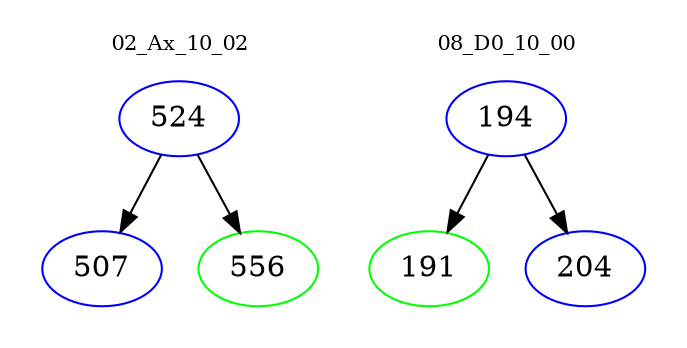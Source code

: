 digraph{
subgraph cluster_0 {
color = white
label = "02_Ax_10_02";
fontsize=10;
T0_524 [label="524", color="blue"]
T0_524 -> T0_507 [color="black"]
T0_507 [label="507", color="blue"]
T0_524 -> T0_556 [color="black"]
T0_556 [label="556", color="green"]
}
subgraph cluster_1 {
color = white
label = "08_D0_10_00";
fontsize=10;
T1_194 [label="194", color="blue"]
T1_194 -> T1_191 [color="black"]
T1_191 [label="191", color="green"]
T1_194 -> T1_204 [color="black"]
T1_204 [label="204", color="blue"]
}
}
